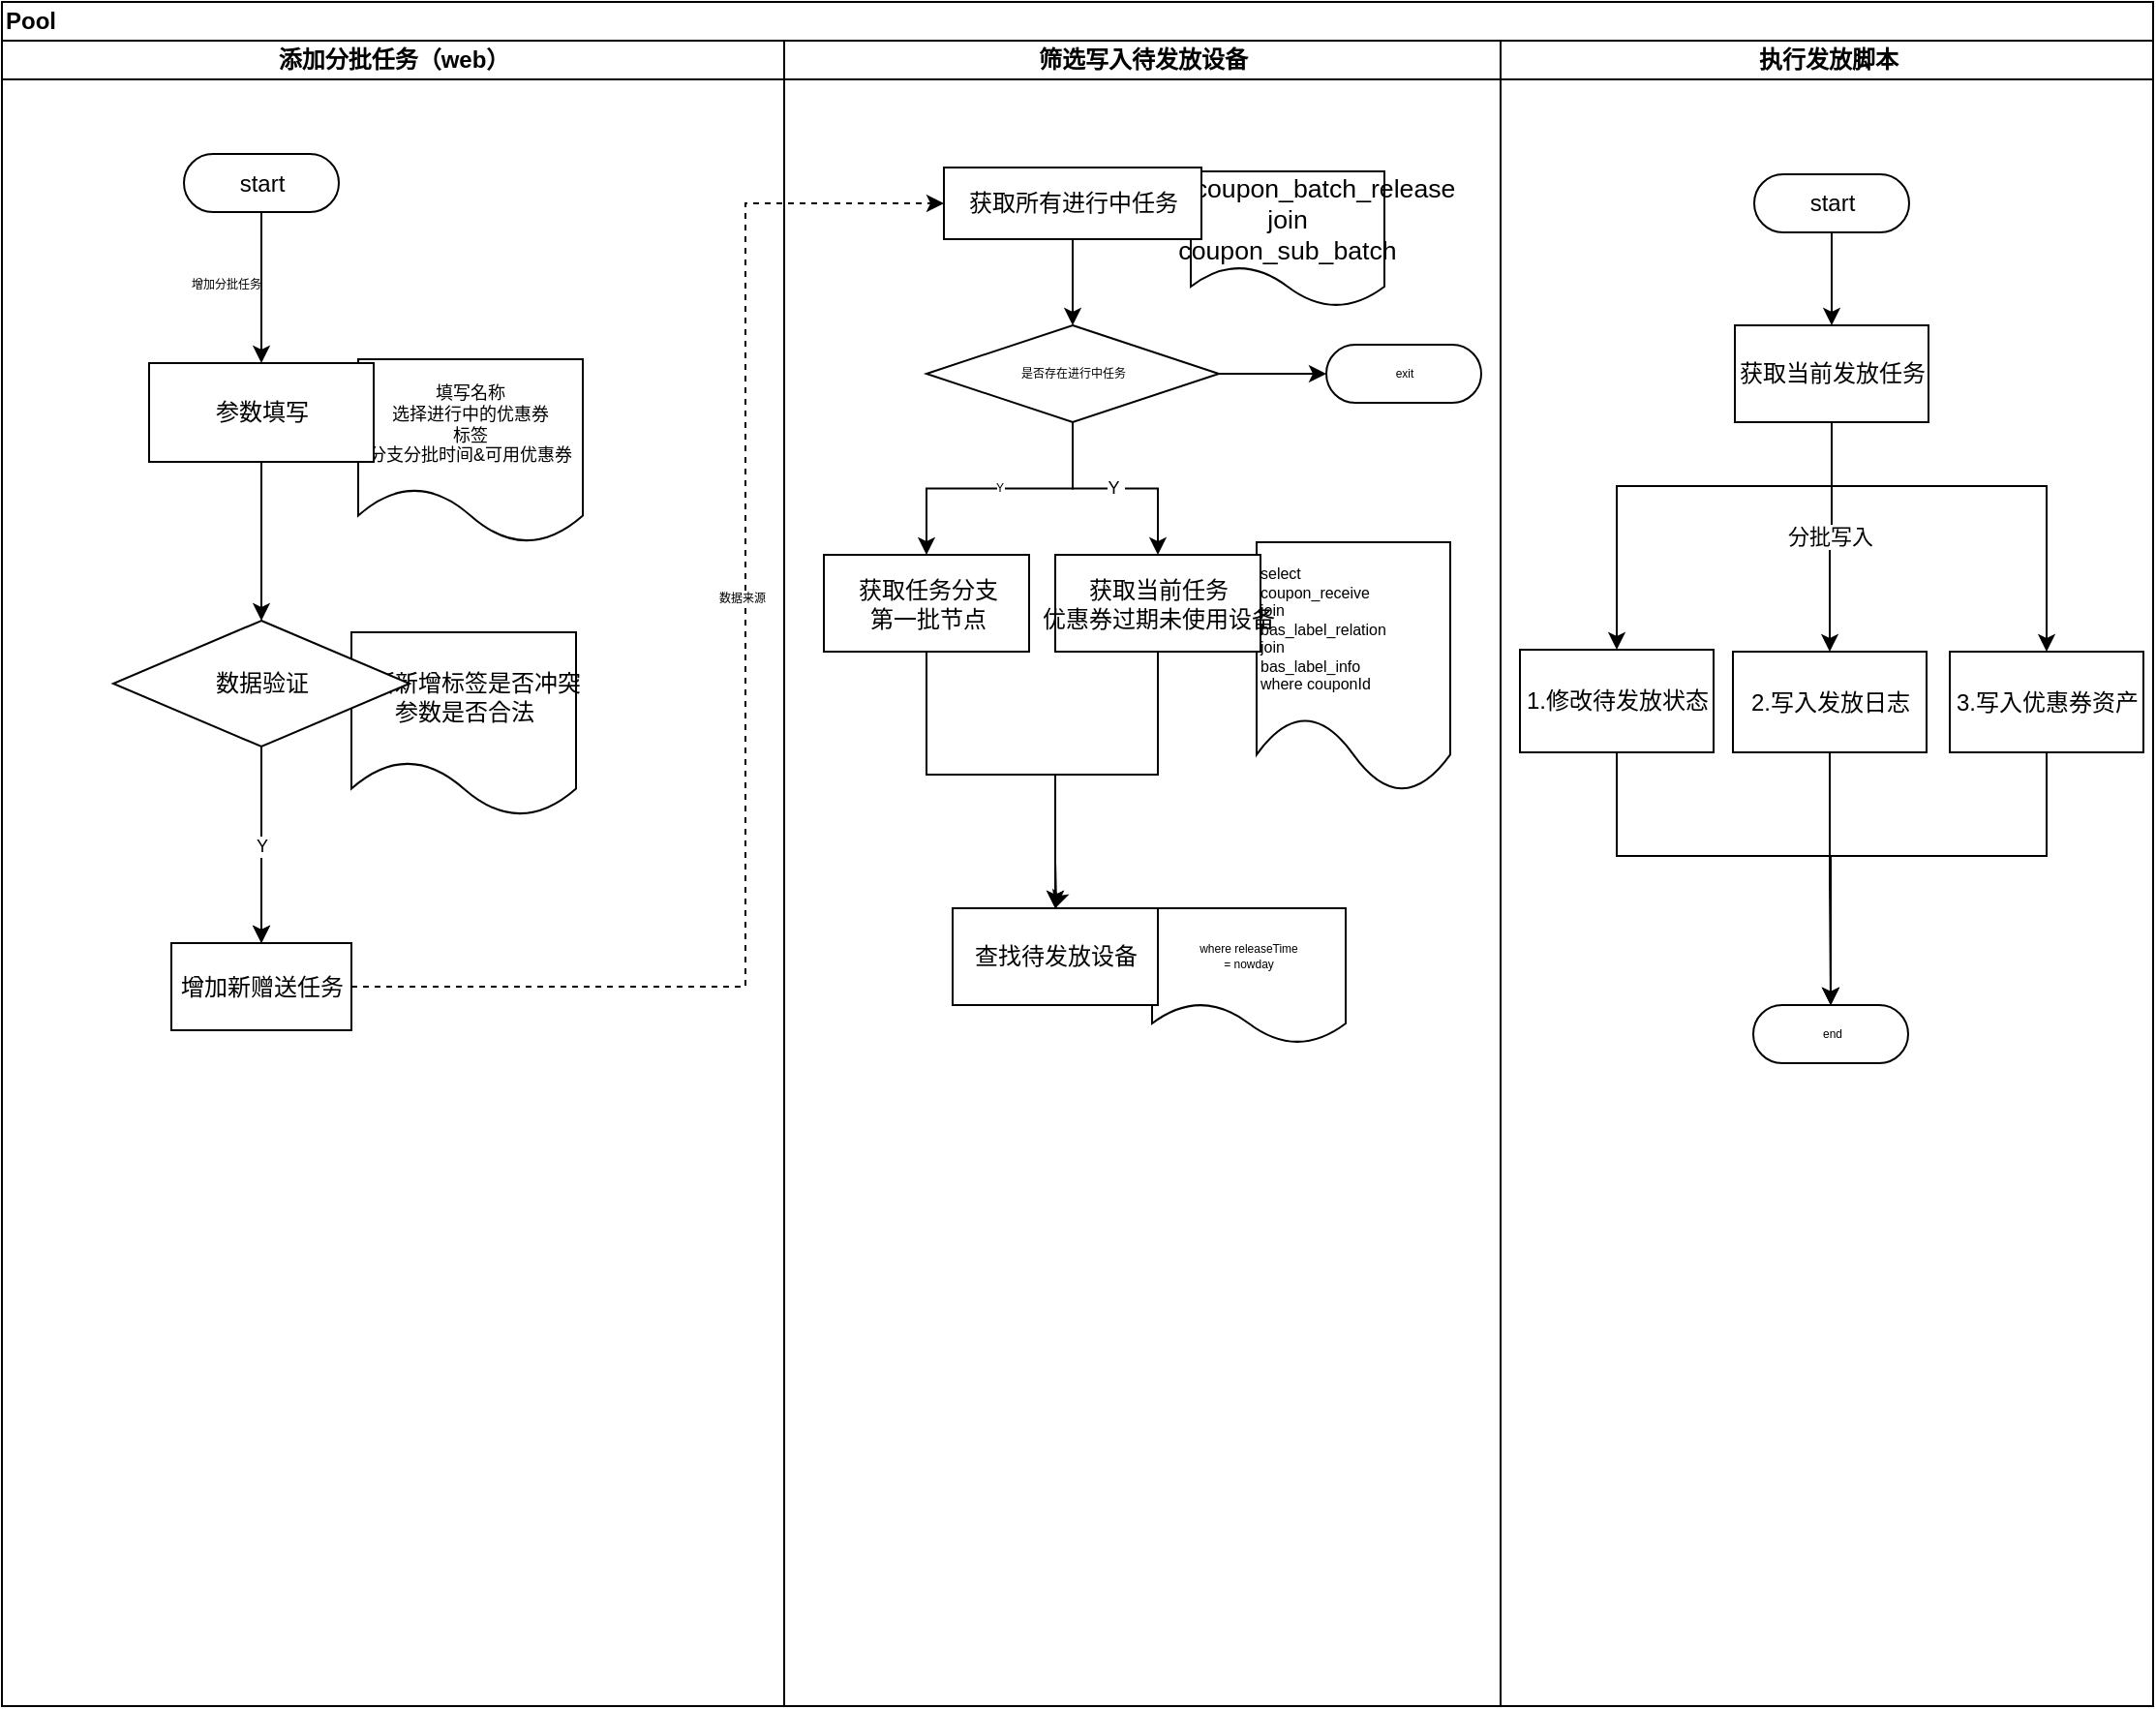 <mxfile version="11.0.7" type="github"><diagram id="1Uks4rXL4dTz_hB3k0oI" name="赠送流程"><mxGraphModel dx="779" dy="419" grid="1" gridSize="10" guides="1" tooltips="1" connect="1" arrows="1" fold="1" page="1" pageScale="1" pageWidth="827" pageHeight="1169" math="0" shadow="0"><root><mxCell id="0"/><mxCell id="1" parent="0"/><mxCell id="1NSMPgPq7o7XclI2195f-1" value="Pool" style="swimlane;html=1;childLayout=stackLayout;resizeParent=1;resizeParentMax=0;startSize=20;shadow=0;glass=0;align=left;" vertex="1" parent="1"><mxGeometry x="116" y="171" width="1111" height="880" as="geometry"/></mxCell><mxCell id="1NSMPgPq7o7XclI2195f-3" value="添加分批任务（web）" style="swimlane;html=1;startSize=20;" vertex="1" parent="1NSMPgPq7o7XclI2195f-1"><mxGeometry y="20" width="404" height="860" as="geometry"/></mxCell><mxCell id="1NSMPgPq7o7XclI2195f-39" value="start" style="html=1;dashed=0;whitespace=wrap;shape=mxgraph.dfd.start;shadow=0;glass=0;align=center;flipV=1;" vertex="1" parent="1NSMPgPq7o7XclI2195f-3"><mxGeometry x="94" y="58.5" width="80" height="30" as="geometry"/></mxCell><mxCell id="1NSMPgPq7o7XclI2195f-61" style="edgeStyle=orthogonalEdgeStyle;rounded=0;orthogonalLoop=1;jettySize=auto;html=1;startArrow=none;startFill=0;endArrow=classic;endFill=1;strokeColor=#000000;exitX=0.5;exitY=0.5;exitDx=0;exitDy=-15;exitPerimeter=0;" edge="1" parent="1NSMPgPq7o7XclI2195f-3" source="1NSMPgPq7o7XclI2195f-39" target="1NSMPgPq7o7XclI2195f-60"><mxGeometry relative="1" as="geometry"><mxPoint x="134" y="186" as="sourcePoint"/></mxGeometry></mxCell><mxCell id="1NSMPgPq7o7XclI2195f-67" style="edgeStyle=orthogonalEdgeStyle;rounded=0;orthogonalLoop=1;jettySize=auto;html=1;startArrow=none;startFill=0;endArrow=classic;endFill=1;strokeColor=#000000;" edge="1" parent="1NSMPgPq7o7XclI2195f-3" source="1NSMPgPq7o7XclI2195f-59" target="1NSMPgPq7o7XclI2195f-66"><mxGeometry relative="1" as="geometry"/></mxCell><mxCell id="1NSMPgPq7o7XclI2195f-69" value="Y" style="edgeStyle=orthogonalEdgeStyle;rounded=0;orthogonalLoop=1;jettySize=auto;html=1;startArrow=none;startFill=0;endArrow=classic;endFill=1;strokeColor=#000000;fontSize=9;" edge="1" parent="1NSMPgPq7o7XclI2195f-3" source="1NSMPgPq7o7XclI2195f-59" target="1NSMPgPq7o7XclI2195f-66"><mxGeometry relative="1" as="geometry"/></mxCell><mxCell id="1NSMPgPq7o7XclI2195f-62" style="edgeStyle=orthogonalEdgeStyle;rounded=0;orthogonalLoop=1;jettySize=auto;html=1;startArrow=none;startFill=0;endArrow=classic;endFill=1;strokeColor=#000000;" edge="1" parent="1NSMPgPq7o7XclI2195f-3" source="1NSMPgPq7o7XclI2195f-60" target="1NSMPgPq7o7XclI2195f-59"><mxGeometry relative="1" as="geometry"/></mxCell><mxCell id="1NSMPgPq7o7XclI2195f-66" value="增加新赠送任务" style="html=1;dashed=0;whitespace=wrap;shadow=0;glass=0;align=center;flipV=1;" vertex="1" parent="1NSMPgPq7o7XclI2195f-3"><mxGeometry x="87.5" y="466" width="93" height="45" as="geometry"/></mxCell><mxCell id="1NSMPgPq7o7XclI2195f-80" value="增加分批任务" style="text;html=1;fontSize=6;" vertex="1" parent="1NSMPgPq7o7XclI2195f-3"><mxGeometry x="96" y="116" width="92" height="21" as="geometry"/></mxCell><mxCell id="1NSMPgPq7o7XclI2195f-81" value="" style="group;flipV=1;" vertex="1" connectable="0" parent="1NSMPgPq7o7XclI2195f-3"><mxGeometry x="76" y="164.5" width="224" height="95" as="geometry"/></mxCell><mxCell id="1NSMPgPq7o7XclI2195f-68" value="填写名称&lt;br style=&quot;font-size: 9px;&quot;&gt;选择进行中的优惠券&lt;br style=&quot;font-size: 9px;&quot;&gt;标签&lt;br style=&quot;font-size: 9px;&quot;&gt;分支分批时间&amp;amp;可用优惠券" style="shape=document;whiteSpace=wrap;html=1;boundedLbl=1;dashed=0;flipH=1;shadow=0;glass=0;align=center;fontSize=9;" vertex="1" parent="1NSMPgPq7o7XclI2195f-81"><mxGeometry x="108" width="116" height="95" as="geometry"/></mxCell><mxCell id="1NSMPgPq7o7XclI2195f-60" value="参数填写" style="html=1;dashed=0;whitespace=wrap;shadow=0;glass=0;align=center;flipV=1;" vertex="1" parent="1NSMPgPq7o7XclI2195f-81"><mxGeometry y="2" width="116" height="51" as="geometry"/></mxCell><mxCell id="1NSMPgPq7o7XclI2195f-83" value="" style="group;flipV=1;" vertex="1" connectable="0" parent="1NSMPgPq7o7XclI2195f-3"><mxGeometry x="57.5" y="299.5" width="239" height="101" as="geometry"/></mxCell><mxCell id="1NSMPgPq7o7XclI2195f-71" value="&lt;span style=&quot;font-size: 12px ; white-space: nowrap&quot;&gt;判断新增标签是否冲突&lt;br&gt;参数是否合法&lt;br&gt;&lt;/span&gt;" style="shape=document;whiteSpace=wrap;html=1;boundedLbl=1;dashed=0;flipH=1;shadow=0;glass=0;align=center;fontSize=9;" vertex="1" parent="1NSMPgPq7o7XclI2195f-83"><mxGeometry x="123" y="6" width="116" height="95" as="geometry"/></mxCell><mxCell id="1NSMPgPq7o7XclI2195f-59" value="数据验证" style="shape=rhombus;html=1;dashed=0;whitespace=wrap;perimeter=rhombusPerimeter;shadow=0;glass=0;align=center;" vertex="1" parent="1NSMPgPq7o7XclI2195f-83"><mxGeometry width="153" height="65" as="geometry"/></mxCell><mxCell id="1NSMPgPq7o7XclI2195f-2" value="筛选写入待发放设备" style="swimlane;html=1;startSize=20;" vertex="1" parent="1NSMPgPq7o7XclI2195f-1"><mxGeometry x="404" y="20" width="370" height="860" as="geometry"/></mxCell><mxCell id="1NSMPgPq7o7XclI2195f-74" value="Y&amp;nbsp;" style="edgeStyle=orthogonalEdgeStyle;rounded=0;orthogonalLoop=1;jettySize=auto;html=1;startArrow=none;startFill=0;endArrow=classic;endFill=1;strokeColor=#000000;fontSize=9;entryX=0.5;entryY=0;entryDx=0;entryDy=0;exitX=0.5;exitY=1;exitDx=0;exitDy=0;" edge="1" parent="1NSMPgPq7o7XclI2195f-2" source="1NSMPgPq7o7XclI2195f-84" target="1NSMPgPq7o7XclI2195f-10"><mxGeometry relative="1" as="geometry"><mxPoint x="149.667" y="184.722" as="sourcePoint"/><mxPoint x="149.667" y="216" as="targetPoint"/></mxGeometry></mxCell><mxCell id="1NSMPgPq7o7XclI2195f-82" value="" style="group" vertex="1" connectable="0" parent="1NSMPgPq7o7XclI2195f-2"><mxGeometry x="140" y="259.5" width="204" height="129" as="geometry"/></mxCell><mxCell id="1NSMPgPq7o7XclI2195f-76" value="&lt;font style=&quot;font-size: 8px&quot;&gt;select&lt;br&gt;coupon_receive&lt;br&gt;join&lt;br&gt;bas_label_relation&lt;br&gt;join&lt;br&gt;bas_label_info&lt;br&gt;where couponId&lt;br&gt;&lt;/font&gt;" style="shape=document;whiteSpace=wrap;html=1;boundedLbl=1;dashed=0;flipH=1;shadow=0;glass=0;fontSize=6;align=left;" vertex="1" parent="1NSMPgPq7o7XclI2195f-82"><mxGeometry x="104" y="-0.5" width="100" height="129" as="geometry"/></mxCell><mxCell id="1NSMPgPq7o7XclI2195f-10" value="获取当前任务&lt;br&gt;优惠券过期未使用设备" style="html=1;dashed=0;whitespace=wrap;shadow=0;glass=0;align=center;flipV=1;" vertex="1" parent="1NSMPgPq7o7XclI2195f-82"><mxGeometry y="6" width="106" height="50" as="geometry"/></mxCell><mxCell id="LtFsZtoLZdhe6W4jmQ-S-21" value="Y" style="edgeStyle=orthogonalEdgeStyle;rounded=0;orthogonalLoop=1;jettySize=auto;html=1;entryX=0.5;entryY=0;entryDx=0;entryDy=0;startArrow=none;startFill=0;endArrow=classic;endFill=1;strokeColor=#000000;fontSize=6;" edge="1" parent="1NSMPgPq7o7XclI2195f-2" source="1NSMPgPq7o7XclI2195f-84" target="LtFsZtoLZdhe6W4jmQ-S-19"><mxGeometry relative="1" as="geometry"/></mxCell><mxCell id="1NSMPgPq7o7XclI2195f-84" value="是否存在进行中任务" style="shape=rhombus;html=1;dashed=0;whitespace=wrap;perimeter=rhombusPerimeter;shadow=0;glass=0;fontSize=6;align=center;" vertex="1" parent="1NSMPgPq7o7XclI2195f-2"><mxGeometry x="73.5" y="147" width="151" height="50" as="geometry"/></mxCell><mxCell id="1NSMPgPq7o7XclI2195f-85" style="edgeStyle=orthogonalEdgeStyle;rounded=0;orthogonalLoop=1;jettySize=auto;html=1;startArrow=none;startFill=0;endArrow=classic;endFill=1;strokeColor=#000000;fontSize=9;" edge="1" parent="1NSMPgPq7o7XclI2195f-2" source="1NSMPgPq7o7XclI2195f-57" target="1NSMPgPq7o7XclI2195f-84"><mxGeometry relative="1" as="geometry"><mxPoint x="565.0" y="299" as="sourcePoint"/><mxPoint x="565.0" y="406.5" as="targetPoint"/></mxGeometry></mxCell><mxCell id="LtFsZtoLZdhe6W4jmQ-S-23" style="edgeStyle=orthogonalEdgeStyle;rounded=0;orthogonalLoop=1;jettySize=auto;html=1;entryX=0.5;entryY=0;entryDx=0;entryDy=0;startArrow=none;startFill=0;endArrow=classic;endFill=1;strokeColor=#000000;fontSize=6;" edge="1" parent="1NSMPgPq7o7XclI2195f-2" source="LtFsZtoLZdhe6W4jmQ-S-19" target="LtFsZtoLZdhe6W4jmQ-S-22"><mxGeometry relative="1" as="geometry"><Array as="points"><mxPoint x="73" y="379"/><mxPoint x="140" y="379"/></Array></mxGeometry></mxCell><mxCell id="LtFsZtoLZdhe6W4jmQ-S-19" value="获取任务分支&lt;br&gt;第一批节点" style="html=1;dashed=0;whitespace=wrap;shadow=0;glass=0;align=center;flipV=1;" vertex="1" parent="1NSMPgPq7o7XclI2195f-2"><mxGeometry x="20.5" y="265.5" width="106" height="50" as="geometry"/></mxCell><mxCell id="LtFsZtoLZdhe6W4jmQ-S-24" style="edgeStyle=orthogonalEdgeStyle;rounded=0;orthogonalLoop=1;jettySize=auto;html=1;startArrow=none;startFill=0;endArrow=classic;endFill=1;strokeColor=#000000;fontSize=6;" edge="1" parent="1NSMPgPq7o7XclI2195f-2" target="LtFsZtoLZdhe6W4jmQ-S-22"><mxGeometry relative="1" as="geometry"><mxPoint x="140.048" y="425.483" as="sourcePoint"/></mxGeometry></mxCell><mxCell id="LtFsZtoLZdhe6W4jmQ-S-27" style="edgeStyle=orthogonalEdgeStyle;rounded=0;orthogonalLoop=1;jettySize=auto;html=1;startArrow=none;startFill=0;endArrow=classic;endFill=1;strokeColor=#000000;fontSize=6;entryX=0;entryY=0.5;entryDx=0;entryDy=0;entryPerimeter=0;" edge="1" parent="1NSMPgPq7o7XclI2195f-2" source="1NSMPgPq7o7XclI2195f-84" target="LtFsZtoLZdhe6W4jmQ-S-29"><mxGeometry relative="1" as="geometry"><mxPoint x="279.889" y="171.944" as="targetPoint"/><Array as="points"/></mxGeometry></mxCell><mxCell id="LtFsZtoLZdhe6W4jmQ-S-29" value="exit" style="html=1;dashed=0;whitespace=wrap;shape=mxgraph.dfd.start;shadow=0;glass=0;fontSize=6;align=center;" vertex="1" parent="1NSMPgPq7o7XclI2195f-2"><mxGeometry x="280" y="157" width="80" height="30" as="geometry"/></mxCell><mxCell id="LtFsZtoLZdhe6W4jmQ-S-31" value="&lt;span style=&quot;font-size: 13.333px&quot;&gt;select&amp;nbsp;coupon_batch_release&lt;/span&gt;&lt;br style=&quot;font-size: 13.333px&quot;&gt;&lt;span style=&quot;font-size: 13.333px&quot;&gt;join&lt;/span&gt;&lt;br style=&quot;font-size: 13.333px&quot;&gt;&lt;span style=&quot;font-size: 13.333px&quot;&gt;coupon_sub_batch&lt;/span&gt;" style="shape=document;whiteSpace=wrap;html=1;boundedLbl=1;dashed=0;flipH=1;shadow=0;glass=0;fontSize=6;align=center;" vertex="1" parent="1NSMPgPq7o7XclI2195f-2"><mxGeometry x="210" y="67.5" width="100" height="70" as="geometry"/></mxCell><mxCell id="1NSMPgPq7o7XclI2195f-57" value="获取所有进行中任务&lt;br&gt;" style="html=1;dashed=0;whitespace=wrap;shadow=0;glass=0;align=center;flipV=1;" vertex="1" parent="1NSMPgPq7o7XclI2195f-2"><mxGeometry x="82.5" y="65.5" width="133" height="37" as="geometry"/></mxCell><mxCell id="LtFsZtoLZdhe6W4jmQ-S-32" style="edgeStyle=orthogonalEdgeStyle;rounded=0;orthogonalLoop=1;jettySize=auto;html=1;entryX=0.5;entryY=0;entryDx=0;entryDy=0;startArrow=none;startFill=0;endArrow=classic;endFill=1;strokeColor=#000000;fontSize=6;" edge="1" parent="1NSMPgPq7o7XclI2195f-2" source="1NSMPgPq7o7XclI2195f-10" target="LtFsZtoLZdhe6W4jmQ-S-22"><mxGeometry relative="1" as="geometry"><Array as="points"><mxPoint x="193" y="379"/><mxPoint x="140" y="379"/></Array></mxGeometry></mxCell><mxCell id="LtFsZtoLZdhe6W4jmQ-S-35" value="where&amp;nbsp;releaseTime&lt;br&gt;= nowday" style="shape=document;whiteSpace=wrap;html=1;boundedLbl=1;dashed=0;flipH=1;shadow=0;glass=0;fontSize=6;align=center;" vertex="1" parent="1NSMPgPq7o7XclI2195f-2"><mxGeometry x="190" y="448" width="100" height="70" as="geometry"/></mxCell><mxCell id="LtFsZtoLZdhe6W4jmQ-S-22" value="查找待发放设备" style="html=1;dashed=0;whitespace=wrap;shadow=0;glass=0;align=center;flipV=1;" vertex="1" parent="1NSMPgPq7o7XclI2195f-2"><mxGeometry x="87" y="448" width="106" height="50" as="geometry"/></mxCell><mxCell id="1NSMPgPq7o7XclI2195f-50" value="执行发放脚本" style="swimlane;html=1;startSize=20;" vertex="1" parent="1NSMPgPq7o7XclI2195f-1"><mxGeometry x="774" y="20" width="337" height="860" as="geometry"/></mxCell><mxCell id="1NSMPgPq7o7XclI2195f-51" style="edgeStyle=orthogonalEdgeStyle;rounded=0;orthogonalLoop=1;jettySize=auto;html=1;entryX=0.5;entryY=0;entryDx=0;entryDy=0;startArrow=none;startFill=0;endArrow=classic;endFill=1;strokeColor=#000000;" edge="1" parent="1NSMPgPq7o7XclI2195f-50" source="1NSMPgPq7o7XclI2195f-52" target="1NSMPgPq7o7XclI2195f-54"><mxGeometry relative="1" as="geometry"/></mxCell><mxCell id="1NSMPgPq7o7XclI2195f-52" value="start" style="html=1;dashed=0;whitespace=wrap;shape=mxgraph.dfd.start;shadow=0;glass=0;align=center;flipV=1;" vertex="1" parent="1NSMPgPq7o7XclI2195f-50"><mxGeometry x="131" y="69" width="80" height="30" as="geometry"/></mxCell><mxCell id="1NSMPgPq7o7XclI2195f-53" value="分批写入" style="edgeStyle=orthogonalEdgeStyle;rounded=0;orthogonalLoop=1;jettySize=auto;html=1;startArrow=none;startFill=0;endArrow=classic;endFill=1;strokeColor=#000000;" edge="1" parent="1NSMPgPq7o7XclI2195f-50" source="1NSMPgPq7o7XclI2195f-54" target="1NSMPgPq7o7XclI2195f-55"><mxGeometry relative="1" as="geometry"/></mxCell><mxCell id="LtFsZtoLZdhe6W4jmQ-S-8" style="edgeStyle=orthogonalEdgeStyle;rounded=0;orthogonalLoop=1;jettySize=auto;html=1;startArrow=none;startFill=0;endArrow=classic;endFill=1;strokeColor=#000000;fontSize=6;" edge="1" parent="1NSMPgPq7o7XclI2195f-50" source="1NSMPgPq7o7XclI2195f-54" target="LtFsZtoLZdhe6W4jmQ-S-1"><mxGeometry relative="1" as="geometry"><Array as="points"><mxPoint x="171" y="230"/><mxPoint x="60" y="230"/></Array></mxGeometry></mxCell><mxCell id="LtFsZtoLZdhe6W4jmQ-S-9" style="edgeStyle=orthogonalEdgeStyle;rounded=0;orthogonalLoop=1;jettySize=auto;html=1;entryX=0.5;entryY=0;entryDx=0;entryDy=0;startArrow=none;startFill=0;endArrow=classic;endFill=1;strokeColor=#000000;fontSize=6;" edge="1" parent="1NSMPgPq7o7XclI2195f-50" source="1NSMPgPq7o7XclI2195f-54" target="LtFsZtoLZdhe6W4jmQ-S-5"><mxGeometry relative="1" as="geometry"><Array as="points"><mxPoint x="171" y="230"/><mxPoint x="282" y="230"/></Array></mxGeometry></mxCell><mxCell id="1NSMPgPq7o7XclI2195f-54" value="获取当前发放任务" style="html=1;dashed=0;whitespace=wrap;shadow=0;glass=0;align=center;flipV=1;" vertex="1" parent="1NSMPgPq7o7XclI2195f-50"><mxGeometry x="121" y="147" width="100" height="50" as="geometry"/></mxCell><mxCell id="LtFsZtoLZdhe6W4jmQ-S-13" style="edgeStyle=orthogonalEdgeStyle;rounded=0;orthogonalLoop=1;jettySize=auto;html=1;entryX=0.5;entryY=0.5;entryDx=0;entryDy=-15;entryPerimeter=0;startArrow=none;startFill=0;endArrow=classic;endFill=1;strokeColor=#000000;fontSize=6;" edge="1" parent="1NSMPgPq7o7XclI2195f-50" source="1NSMPgPq7o7XclI2195f-55" target="LtFsZtoLZdhe6W4jmQ-S-12"><mxGeometry relative="1" as="geometry"/></mxCell><mxCell id="1NSMPgPq7o7XclI2195f-55" value="2.写入发放日志" style="html=1;dashed=0;whitespace=wrap;shadow=0;glass=0;align=center;flipV=1;" vertex="1" parent="1NSMPgPq7o7XclI2195f-50"><mxGeometry x="120" y="315.5" width="100" height="52" as="geometry"/></mxCell><mxCell id="LtFsZtoLZdhe6W4jmQ-S-1" value="1.修改待发放状态" style="html=1;dashed=0;whitespace=wrap;shadow=0;glass=0;align=center;flipV=1;" vertex="1" parent="1NSMPgPq7o7XclI2195f-50"><mxGeometry x="10" y="314.5" width="100" height="53" as="geometry"/></mxCell><mxCell id="LtFsZtoLZdhe6W4jmQ-S-14" style="edgeStyle=orthogonalEdgeStyle;rounded=0;orthogonalLoop=1;jettySize=auto;html=1;entryX=0.5;entryY=0.5;entryDx=0;entryDy=-15;entryPerimeter=0;startArrow=none;startFill=0;endArrow=classic;endFill=1;strokeColor=#000000;fontSize=6;" edge="1" parent="1NSMPgPq7o7XclI2195f-50" source="LtFsZtoLZdhe6W4jmQ-S-5" target="LtFsZtoLZdhe6W4jmQ-S-12"><mxGeometry relative="1" as="geometry"><Array as="points"><mxPoint x="282" y="421"/><mxPoint x="170" y="421"/></Array></mxGeometry></mxCell><mxCell id="LtFsZtoLZdhe6W4jmQ-S-5" value="3.写入优惠券资产" style="html=1;dashed=0;whitespace=wrap;shadow=0;glass=0;align=center;flipV=1;" vertex="1" parent="1NSMPgPq7o7XclI2195f-50"><mxGeometry x="232" y="315.5" width="100" height="52" as="geometry"/></mxCell><mxCell id="LtFsZtoLZdhe6W4jmQ-S-12" value="end" style="html=1;dashed=0;whitespace=wrap;shape=mxgraph.dfd.start;shadow=0;glass=0;fontSize=6;align=center;" vertex="1" parent="1NSMPgPq7o7XclI2195f-50"><mxGeometry x="130.5" y="498" width="80" height="30" as="geometry"/></mxCell><mxCell id="LtFsZtoLZdhe6W4jmQ-S-10" style="edgeStyle=orthogonalEdgeStyle;rounded=0;orthogonalLoop=1;jettySize=auto;html=1;startArrow=none;startFill=0;endArrow=classic;endFill=1;strokeColor=#000000;fontSize=6;entryX=0.5;entryY=0.5;entryDx=0;entryDy=-15;entryPerimeter=0;" edge="1" parent="1NSMPgPq7o7XclI2195f-50" source="LtFsZtoLZdhe6W4jmQ-S-1" target="LtFsZtoLZdhe6W4jmQ-S-12"><mxGeometry relative="1" as="geometry"><mxPoint x="161" y="469.5" as="targetPoint"/><Array as="points"><mxPoint x="60" y="421"/><mxPoint x="170" y="421"/></Array></mxGeometry></mxCell><mxCell id="1NSMPgPq7o7XclI2195f-70" style="edgeStyle=orthogonalEdgeStyle;rounded=0;orthogonalLoop=1;jettySize=auto;html=1;entryX=0;entryY=0.5;entryDx=0;entryDy=0;startArrow=none;startFill=0;endArrow=classic;endFill=1;strokeColor=#000000;fontSize=9;dashed=1;" edge="1" parent="1NSMPgPq7o7XclI2195f-1" source="1NSMPgPq7o7XclI2195f-66" target="1NSMPgPq7o7XclI2195f-57"><mxGeometry relative="1" as="geometry"><Array as="points"><mxPoint x="384" y="509"/><mxPoint x="384" y="104"/></Array></mxGeometry></mxCell><mxCell id="1NSMPgPq7o7XclI2195f-91" value="数据来源" style="text;html=1;resizable=0;points=[];align=center;verticalAlign=middle;labelBackgroundColor=#ffffff;fontSize=6;" vertex="1" connectable="0" parent="1NSMPgPq7o7XclI2195f-70"><mxGeometry x="0.142" y="2" relative="1" as="geometry"><mxPoint y="1" as="offset"/></mxGeometry></mxCell></root></mxGraphModel></diagram><diagram id="PbtDQtE9Y6Dk6RRHq56a" name="开发时间管理"><mxGraphModel dx="1422" dy="774" grid="1" gridSize="10" guides="1" tooltips="1" connect="1" arrows="1" fold="1" page="1" pageScale="1" pageWidth="827" pageHeight="1169" math="0" shadow="0"><root><mxCell id="2AQjFSg97HQOMe6IwAkB-0"/><mxCell id="2AQjFSg97HQOMe6IwAkB-1" parent="2AQjFSg97HQOMe6IwAkB-0"/><mxCell id="2AQjFSg97HQOMe6IwAkB-2" value="分批赠送优惠券" style="swimlane;childLayout=stackLayout;horizontal=1;fillColor=none;horizontalStack=1;resizeParent=1;resizeParentMax=0;resizeLast=0;collapsible=0;strokeColor=none;stackBorder=10;stackSpacing=-12;resizable=1;align=center;points=[];fontColor=#000000;shadow=0;glass=0;" vertex="1" parent="2AQjFSg97HQOMe6IwAkB-1"><mxGeometry x="10" y="350" width="768" height="130" as="geometry"/></mxCell><mxCell id="2AQjFSg97HQOMe6IwAkB-3" value="技术审核&#10;8/1" style="shape=step;perimeter=stepPerimeter;fixedSize=1;points=[];" vertex="1" parent="2AQjFSg97HQOMe6IwAkB-2"><mxGeometry x="10" y="33" width="120" height="87" as="geometry"/></mxCell><mxCell id="2AQjFSg97HQOMe6IwAkB-4" value="web接口开发&#10;文档&#10;本地测试&#10;8/9" style="shape=step;perimeter=stepPerimeter;fixedSize=1;points=[];" vertex="1" parent="2AQjFSg97HQOMe6IwAkB-2"><mxGeometry x="118" y="33" width="232" height="87" as="geometry"/></mxCell><mxCell id="2AQjFSg97HQOMe6IwAkB-6" value="后端逻辑编写&#10;脚本&#10;8/16" style="shape=step;perimeter=stepPerimeter;fixedSize=1;points=[];" vertex="1" parent="2AQjFSg97HQOMe6IwAkB-2"><mxGeometry x="338" y="33" width="100" height="87" as="geometry"/></mxCell><mxCell id="2AQjFSg97HQOMe6IwAkB-5" value="前后端联调&#10;8/23" style="shape=step;perimeter=stepPerimeter;fixedSize=1;points=[];" vertex="1" parent="2AQjFSg97HQOMe6IwAkB-2"><mxGeometry x="426" y="33" width="100" height="87" as="geometry"/></mxCell><mxCell id="2AQjFSg97HQOMe6IwAkB-7" value="dev&amp;uat测试&amp;数据验证&#10;&#10;8/28" style="shape=step;perimeter=stepPerimeter;fixedSize=1;points=[];" vertex="1" parent="2AQjFSg97HQOMe6IwAkB-2"><mxGeometry x="514" y="33" width="156" height="87" as="geometry"/></mxCell><mxCell id="2AQjFSg97HQOMe6IwAkB-8" value="上线生产环境&#10;8/29" style="shape=step;perimeter=stepPerimeter;fixedSize=1;points=[];" vertex="1" parent="2AQjFSg97HQOMe6IwAkB-2"><mxGeometry x="658" y="33" width="100" height="87" as="geometry"/></mxCell></root></mxGraphModel></diagram></mxfile>